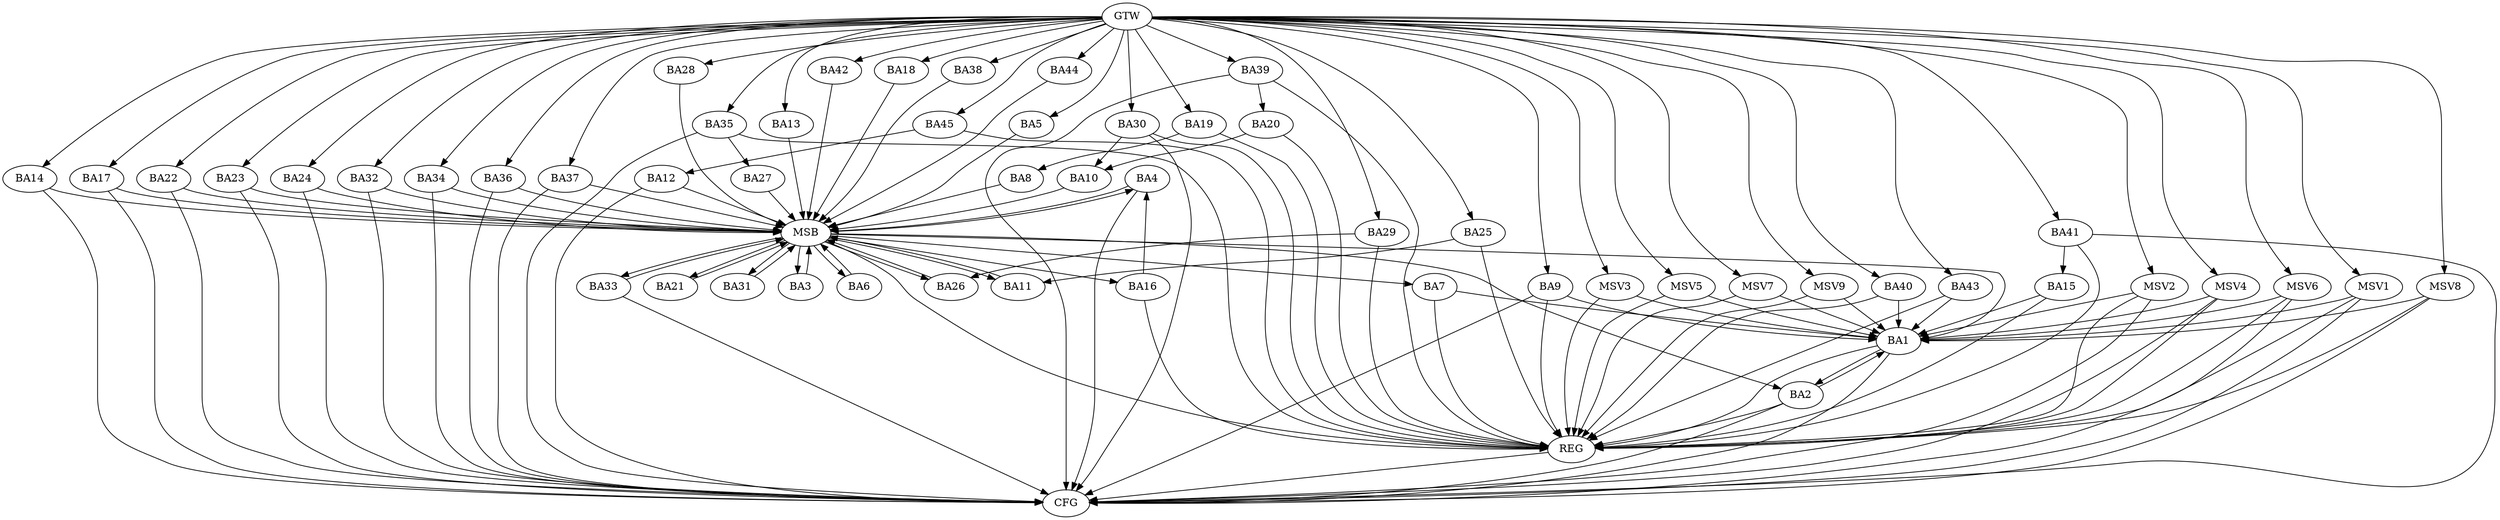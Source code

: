 strict digraph G {
  BA1 [ label="BA1" ];
  BA2 [ label="BA2" ];
  BA3 [ label="BA3" ];
  BA4 [ label="BA4" ];
  BA5 [ label="BA5" ];
  BA6 [ label="BA6" ];
  BA7 [ label="BA7" ];
  BA8 [ label="BA8" ];
  BA9 [ label="BA9" ];
  BA10 [ label="BA10" ];
  BA11 [ label="BA11" ];
  BA12 [ label="BA12" ];
  BA13 [ label="BA13" ];
  BA14 [ label="BA14" ];
  BA15 [ label="BA15" ];
  BA16 [ label="BA16" ];
  BA17 [ label="BA17" ];
  BA18 [ label="BA18" ];
  BA19 [ label="BA19" ];
  BA20 [ label="BA20" ];
  BA21 [ label="BA21" ];
  BA22 [ label="BA22" ];
  BA23 [ label="BA23" ];
  BA24 [ label="BA24" ];
  BA25 [ label="BA25" ];
  BA26 [ label="BA26" ];
  BA27 [ label="BA27" ];
  BA28 [ label="BA28" ];
  BA29 [ label="BA29" ];
  BA30 [ label="BA30" ];
  BA31 [ label="BA31" ];
  BA32 [ label="BA32" ];
  BA33 [ label="BA33" ];
  BA34 [ label="BA34" ];
  BA35 [ label="BA35" ];
  BA36 [ label="BA36" ];
  BA37 [ label="BA37" ];
  BA38 [ label="BA38" ];
  BA39 [ label="BA39" ];
  BA40 [ label="BA40" ];
  BA41 [ label="BA41" ];
  BA42 [ label="BA42" ];
  BA43 [ label="BA43" ];
  BA44 [ label="BA44" ];
  BA45 [ label="BA45" ];
  GTW [ label="GTW" ];
  REG [ label="REG" ];
  MSB [ label="MSB" ];
  CFG [ label="CFG" ];
  MSV1 [ label="MSV1" ];
  MSV2 [ label="MSV2" ];
  MSV3 [ label="MSV3" ];
  MSV4 [ label="MSV4" ];
  MSV5 [ label="MSV5" ];
  MSV6 [ label="MSV6" ];
  MSV7 [ label="MSV7" ];
  MSV8 [ label="MSV8" ];
  MSV9 [ label="MSV9" ];
  BA1 -> BA2;
  BA2 -> BA1;
  BA7 -> BA1;
  BA9 -> BA1;
  BA15 -> BA1;
  BA16 -> BA4;
  BA19 -> BA8;
  BA20 -> BA10;
  BA25 -> BA11;
  BA29 -> BA26;
  BA30 -> BA10;
  BA35 -> BA27;
  BA39 -> BA20;
  BA40 -> BA1;
  BA41 -> BA15;
  BA43 -> BA1;
  BA45 -> BA12;
  GTW -> BA5;
  GTW -> BA9;
  GTW -> BA13;
  GTW -> BA14;
  GTW -> BA17;
  GTW -> BA18;
  GTW -> BA19;
  GTW -> BA22;
  GTW -> BA23;
  GTW -> BA24;
  GTW -> BA25;
  GTW -> BA28;
  GTW -> BA29;
  GTW -> BA30;
  GTW -> BA32;
  GTW -> BA34;
  GTW -> BA35;
  GTW -> BA36;
  GTW -> BA37;
  GTW -> BA38;
  GTW -> BA39;
  GTW -> BA40;
  GTW -> BA41;
  GTW -> BA42;
  GTW -> BA43;
  GTW -> BA44;
  GTW -> BA45;
  BA1 -> REG;
  BA2 -> REG;
  BA7 -> REG;
  BA9 -> REG;
  BA15 -> REG;
  BA16 -> REG;
  BA19 -> REG;
  BA20 -> REG;
  BA25 -> REG;
  BA29 -> REG;
  BA30 -> REG;
  BA35 -> REG;
  BA39 -> REG;
  BA40 -> REG;
  BA41 -> REG;
  BA43 -> REG;
  BA45 -> REG;
  BA3 -> MSB;
  MSB -> BA2;
  MSB -> REG;
  BA4 -> MSB;
  BA5 -> MSB;
  BA6 -> MSB;
  BA8 -> MSB;
  BA10 -> MSB;
  MSB -> BA4;
  BA11 -> MSB;
  MSB -> BA1;
  BA12 -> MSB;
  BA13 -> MSB;
  BA14 -> MSB;
  BA17 -> MSB;
  BA18 -> MSB;
  BA21 -> MSB;
  MSB -> BA3;
  BA22 -> MSB;
  BA23 -> MSB;
  MSB -> BA16;
  BA24 -> MSB;
  BA26 -> MSB;
  BA27 -> MSB;
  MSB -> BA26;
  BA28 -> MSB;
  BA31 -> MSB;
  MSB -> BA21;
  BA32 -> MSB;
  BA33 -> MSB;
  MSB -> BA31;
  BA34 -> MSB;
  MSB -> BA7;
  BA36 -> MSB;
  BA37 -> MSB;
  MSB -> BA11;
  BA38 -> MSB;
  MSB -> BA6;
  BA42 -> MSB;
  BA44 -> MSB;
  MSB -> BA33;
  BA34 -> CFG;
  BA14 -> CFG;
  BA1 -> CFG;
  BA24 -> CFG;
  BA37 -> CFG;
  BA22 -> CFG;
  BA2 -> CFG;
  BA41 -> CFG;
  BA30 -> CFG;
  BA4 -> CFG;
  BA39 -> CFG;
  BA33 -> CFG;
  BA32 -> CFG;
  BA12 -> CFG;
  BA9 -> CFG;
  BA35 -> CFG;
  BA36 -> CFG;
  BA17 -> CFG;
  BA23 -> CFG;
  REG -> CFG;
  MSV1 -> BA1;
  MSV2 -> BA1;
  MSV3 -> BA1;
  MSV4 -> BA1;
  MSV5 -> BA1;
  GTW -> MSV1;
  MSV1 -> REG;
  MSV1 -> CFG;
  GTW -> MSV2;
  MSV2 -> REG;
  MSV2 -> CFG;
  GTW -> MSV3;
  MSV3 -> REG;
  GTW -> MSV4;
  MSV4 -> REG;
  MSV4 -> CFG;
  GTW -> MSV5;
  MSV5 -> REG;
  MSV6 -> BA1;
  MSV7 -> BA1;
  GTW -> MSV6;
  MSV6 -> REG;
  MSV6 -> CFG;
  GTW -> MSV7;
  MSV7 -> REG;
  MSV8 -> BA1;
  MSV9 -> BA1;
  GTW -> MSV8;
  MSV8 -> REG;
  MSV8 -> CFG;
  GTW -> MSV9;
  MSV9 -> REG;
}
